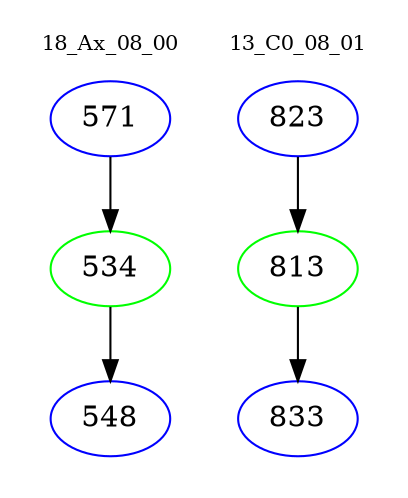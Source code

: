 digraph{
subgraph cluster_0 {
color = white
label = "18_Ax_08_00";
fontsize=10;
T0_571 [label="571", color="blue"]
T0_571 -> T0_534 [color="black"]
T0_534 [label="534", color="green"]
T0_534 -> T0_548 [color="black"]
T0_548 [label="548", color="blue"]
}
subgraph cluster_1 {
color = white
label = "13_C0_08_01";
fontsize=10;
T1_823 [label="823", color="blue"]
T1_823 -> T1_813 [color="black"]
T1_813 [label="813", color="green"]
T1_813 -> T1_833 [color="black"]
T1_833 [label="833", color="blue"]
}
}
